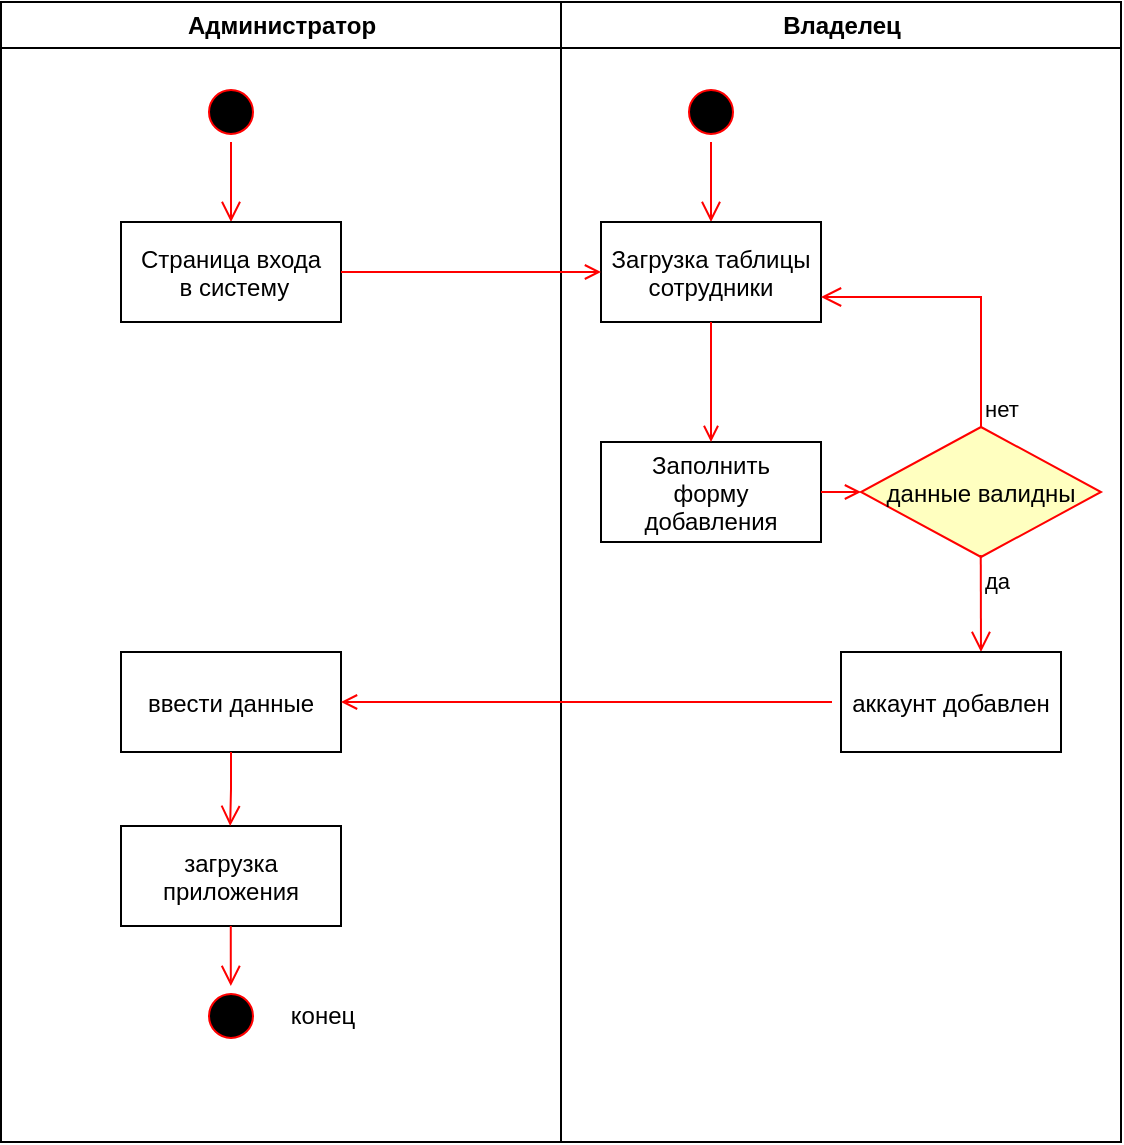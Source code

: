 <mxfile version="24.4.0" type="device">
  <diagram name="Page-1" id="e7e014a7-5840-1c2e-5031-d8a46d1fe8dd">
    <mxGraphModel dx="1381" dy="833" grid="1" gridSize="10" guides="1" tooltips="1" connect="1" arrows="1" fold="1" page="1" pageScale="1" pageWidth="1169" pageHeight="826" background="none" math="0" shadow="0">
      <root>
        <mxCell id="0" />
        <mxCell id="1" parent="0" />
        <mxCell id="2" value="Администратор" style="swimlane;whiteSpace=wrap" parent="1" vertex="1">
          <mxGeometry x="164.5" y="128" width="280" height="570" as="geometry" />
        </mxCell>
        <mxCell id="5" value="" style="ellipse;shape=startState;fillColor=#000000;strokeColor=#ff0000;" parent="2" vertex="1">
          <mxGeometry x="100" y="40" width="30" height="30" as="geometry" />
        </mxCell>
        <mxCell id="6" value="" style="edgeStyle=elbowEdgeStyle;elbow=vertical;verticalAlign=bottom;endArrow=open;endSize=8;strokeColor=#FF0000;endFill=1;rounded=0" parent="2" source="5" target="7" edge="1">
          <mxGeometry x="100" y="40" as="geometry">
            <mxPoint x="115" y="110" as="targetPoint" />
          </mxGeometry>
        </mxCell>
        <mxCell id="7" value="Страница входа&#xa; в систему" style="" parent="2" vertex="1">
          <mxGeometry x="60" y="110" width="110" height="50" as="geometry" />
        </mxCell>
        <mxCell id="10" value="ввести данные" style="" parent="2" vertex="1">
          <mxGeometry x="60" y="325" width="110" height="50" as="geometry" />
        </mxCell>
        <mxCell id="TOUFSWCZx1Q-J-4ckOh--41" value="" style="ellipse;shape=startState;fillColor=#000000;strokeColor=#ff0000;" vertex="1" parent="2">
          <mxGeometry x="100" y="492" width="30" height="30" as="geometry" />
        </mxCell>
        <mxCell id="TOUFSWCZx1Q-J-4ckOh--43" value="конец" style="text;html=1;align=center;verticalAlign=middle;resizable=0;points=[];autosize=1;strokeColor=none;fillColor=none;" vertex="1" parent="2">
          <mxGeometry x="130" y="492" width="60" height="30" as="geometry" />
        </mxCell>
        <mxCell id="TOUFSWCZx1Q-J-4ckOh--44" value="загрузка &#xa;приложения" style="" vertex="1" parent="2">
          <mxGeometry x="60" y="412" width="110" height="50" as="geometry" />
        </mxCell>
        <mxCell id="TOUFSWCZx1Q-J-4ckOh--45" value="" style="edgeStyle=elbowEdgeStyle;elbow=vertical;verticalAlign=bottom;endArrow=open;endSize=8;strokeColor=#FF0000;endFill=1;rounded=0;exitX=0.5;exitY=1;exitDx=0;exitDy=0;" edge="1" parent="2" source="10">
          <mxGeometry x="-64.5" y="-88" as="geometry">
            <mxPoint x="114.58" y="412" as="targetPoint" />
            <mxPoint x="114.5" y="372" as="sourcePoint" />
          </mxGeometry>
        </mxCell>
        <mxCell id="TOUFSWCZx1Q-J-4ckOh--46" value="" style="edgeStyle=elbowEdgeStyle;elbow=vertical;verticalAlign=bottom;endArrow=open;endSize=8;strokeColor=#FF0000;endFill=1;rounded=0" edge="1" parent="2">
          <mxGeometry x="-64.5" y="-88" as="geometry">
            <mxPoint x="114.91" y="492" as="targetPoint" />
            <mxPoint x="114.89" y="462" as="sourcePoint" />
          </mxGeometry>
        </mxCell>
        <mxCell id="3" value="Владелец" style="swimlane;whiteSpace=wrap" parent="1" vertex="1">
          <mxGeometry x="444.5" y="128" width="280" height="570" as="geometry" />
        </mxCell>
        <mxCell id="13" value="" style="ellipse;shape=startState;fillColor=#000000;strokeColor=#ff0000;" parent="3" vertex="1">
          <mxGeometry x="60" y="40" width="30" height="30" as="geometry" />
        </mxCell>
        <mxCell id="14" value="" style="edgeStyle=elbowEdgeStyle;elbow=horizontal;verticalAlign=bottom;endArrow=open;endSize=8;strokeColor=#FF0000;endFill=1;rounded=0" parent="3" source="13" target="15" edge="1">
          <mxGeometry x="40" y="20" as="geometry">
            <mxPoint x="55" y="90" as="targetPoint" />
          </mxGeometry>
        </mxCell>
        <mxCell id="15" value="Загрузка таблицы &#xa;сотрудники" style="" parent="3" vertex="1">
          <mxGeometry x="20" y="110" width="110" height="50" as="geometry" />
        </mxCell>
        <mxCell id="16" value="Заполнить&#xa;форму&#xa;добавления" style="" parent="3" vertex="1">
          <mxGeometry x="20" y="220" width="110" height="50" as="geometry" />
        </mxCell>
        <mxCell id="17" value="" style="endArrow=open;strokeColor=#FF0000;endFill=1;rounded=0" parent="3" source="15" target="16" edge="1">
          <mxGeometry relative="1" as="geometry" />
        </mxCell>
        <mxCell id="21" value="данные валидны" style="rhombus;fillColor=#ffffc0;strokeColor=#ff0000;" parent="3" vertex="1">
          <mxGeometry x="150" y="212.5" width="120" height="65" as="geometry" />
        </mxCell>
        <mxCell id="22" value="нет" style="edgeStyle=elbowEdgeStyle;elbow=horizontal;align=left;verticalAlign=bottom;endArrow=open;endSize=8;strokeColor=#FF0000;exitX=0.5;exitY=0;endFill=1;rounded=0;entryX=1;entryY=0.75;entryDx=0;entryDy=0;" parent="3" source="21" target="15" edge="1">
          <mxGeometry x="-1" relative="1" as="geometry">
            <mxPoint x="155" y="147.5" as="targetPoint" />
            <Array as="points">
              <mxPoint x="210" y="182" />
            </Array>
          </mxGeometry>
        </mxCell>
        <mxCell id="23" value="да" style="edgeStyle=elbowEdgeStyle;elbow=horizontal;align=left;verticalAlign=top;endArrow=open;endSize=8;strokeColor=#FF0000;endFill=1;rounded=0;exitX=0.499;exitY=0.985;exitDx=0;exitDy=0;exitPerimeter=0;" parent="3" source="21" edge="1">
          <mxGeometry x="-1" relative="1" as="geometry">
            <mxPoint x="209.709" y="325" as="targetPoint" />
            <mxPoint x="209.5" y="282" as="sourcePoint" />
          </mxGeometry>
        </mxCell>
        <mxCell id="24" value="" style="endArrow=open;strokeColor=#FF0000;endFill=1;rounded=0" parent="3" source="16" target="21" edge="1">
          <mxGeometry relative="1" as="geometry" />
        </mxCell>
        <mxCell id="30" value="аккаунт добавлен" style="" parent="3" vertex="1">
          <mxGeometry x="140" y="325" width="110" height="50" as="geometry" />
        </mxCell>
        <mxCell id="20" value="" style="endArrow=open;strokeColor=#FF0000;endFill=1;rounded=0;entryX=1;entryY=0.5;entryDx=0;entryDy=0;" parent="1" target="10" edge="1">
          <mxGeometry relative="1" as="geometry">
            <mxPoint x="580" y="478" as="sourcePoint" />
            <mxPoint x="464.5" y="478" as="targetPoint" />
          </mxGeometry>
        </mxCell>
        <mxCell id="9" value="" style="endArrow=open;strokeColor=#FF0000;endFill=1;rounded=0;exitX=1;exitY=0.5;exitDx=0;exitDy=0;" parent="1" source="7" target="15" edge="1">
          <mxGeometry relative="1" as="geometry">
            <mxPoint x="370" y="250" as="sourcePoint" />
            <mxPoint x="370" y="310" as="targetPoint" />
          </mxGeometry>
        </mxCell>
      </root>
    </mxGraphModel>
  </diagram>
</mxfile>
